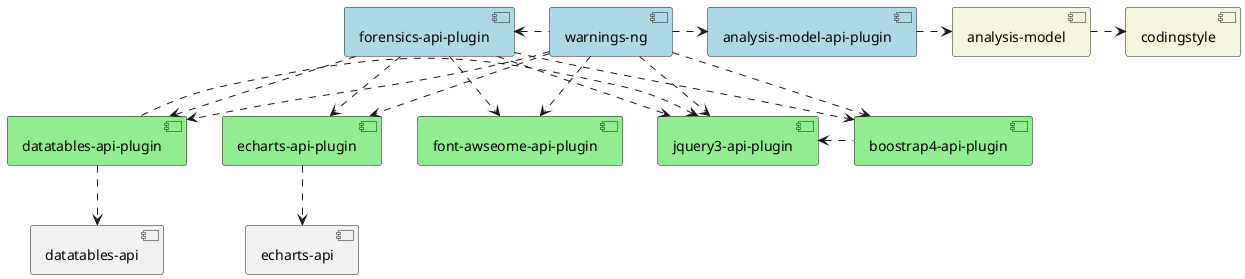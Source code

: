 @startuml

skinparam componentStyle uml2

skinparam component {
  BackgroundColor<<optional>> beige
  BackgroundColor<<test>> lightGreen
  BackgroundColor<<runtime>> lightBlue
  BackgroundColor<<provided>> lightGray
}

component [analysis-model] #beige
component [codingstyle] #beige

[analysis-model] .> [codingstyle]

component [analysis-model-api-plugin] #lightBlue

component [boostrap4-api-plugin] #lightGreen
component [datatables-api-plugin] #lightGreen
component [jquery3-api-plugin] #lightGreen
component [font-awseome-api-plugin] #lightGreen
component [echarts-api-plugin] #lightGreen

component [echarts-api-plugin] #lightGreen

component [warnings-ng] #lightBlue

component [forensics-api-plugin] #lightBlue

[analysis-model-api-plugin] .> [analysis-model]
[warnings-ng] .> [analysis-model-api-plugin]
[warnings-ng] .left.> [forensics-api-plugin]

[warnings-ng] ..> [jquery3-api-plugin]
[warnings-ng] ..> [datatables-api-plugin]
[warnings-ng] ..> [boostrap4-api-plugin]
[warnings-ng] ..> [font-awseome-api-plugin]
[warnings-ng] ..> [echarts-api-plugin]

[forensics-api-plugin] ..> [jquery3-api-plugin]
[forensics-api-plugin] ..> [datatables-api-plugin]
[forensics-api-plugin] ..> [boostrap4-api-plugin]
[forensics-api-plugin] ..> [font-awseome-api-plugin]
[forensics-api-plugin] ..> [echarts-api-plugin]

[datatables-api-plugin] .> [jquery3-api-plugin]
[jquery3-api-plugin] <. [boostrap4-api-plugin]

[datatables-api-plugin] ..> [datatables-api]
[echarts-api-plugin] ..> [echarts-api]

@enduml
